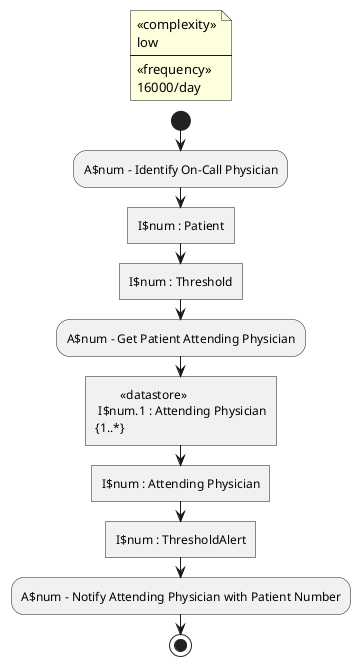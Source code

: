 @startuml send_threshold_alert

!$num = 1

floating note
<<complexity>>
low
----
<<frequency>>
16000/day
end note

' mi arriva segnale con paziente da handle data
' trovare healthcare più vicina
' trovare on call di turno
' trovare indirizzo paziente (ricevero il paziente da handleData)
' trovare medical record del paziente (ricevero il paziente da handleData)

start
:A$num - Identify On-Call Physician; <<acceptEvent>>
:I$num : Patient; <<task>>
!$num = $num + 1
:I$num : Threshold; <<task>>
!$num = $num + 1

:A$num - Get Patient Attending Physician;
:\t<<datastore>>\n I$num.1 : Attending Physician\n{1..*}; <<task>>
:I$num : Attending Physician; <<task>>
!$num = $num + 1

:I$num : ThresholdAlert; <<task>>

:A$num - Notify Attending Physician with Patient Number;


stop

  @enduml
